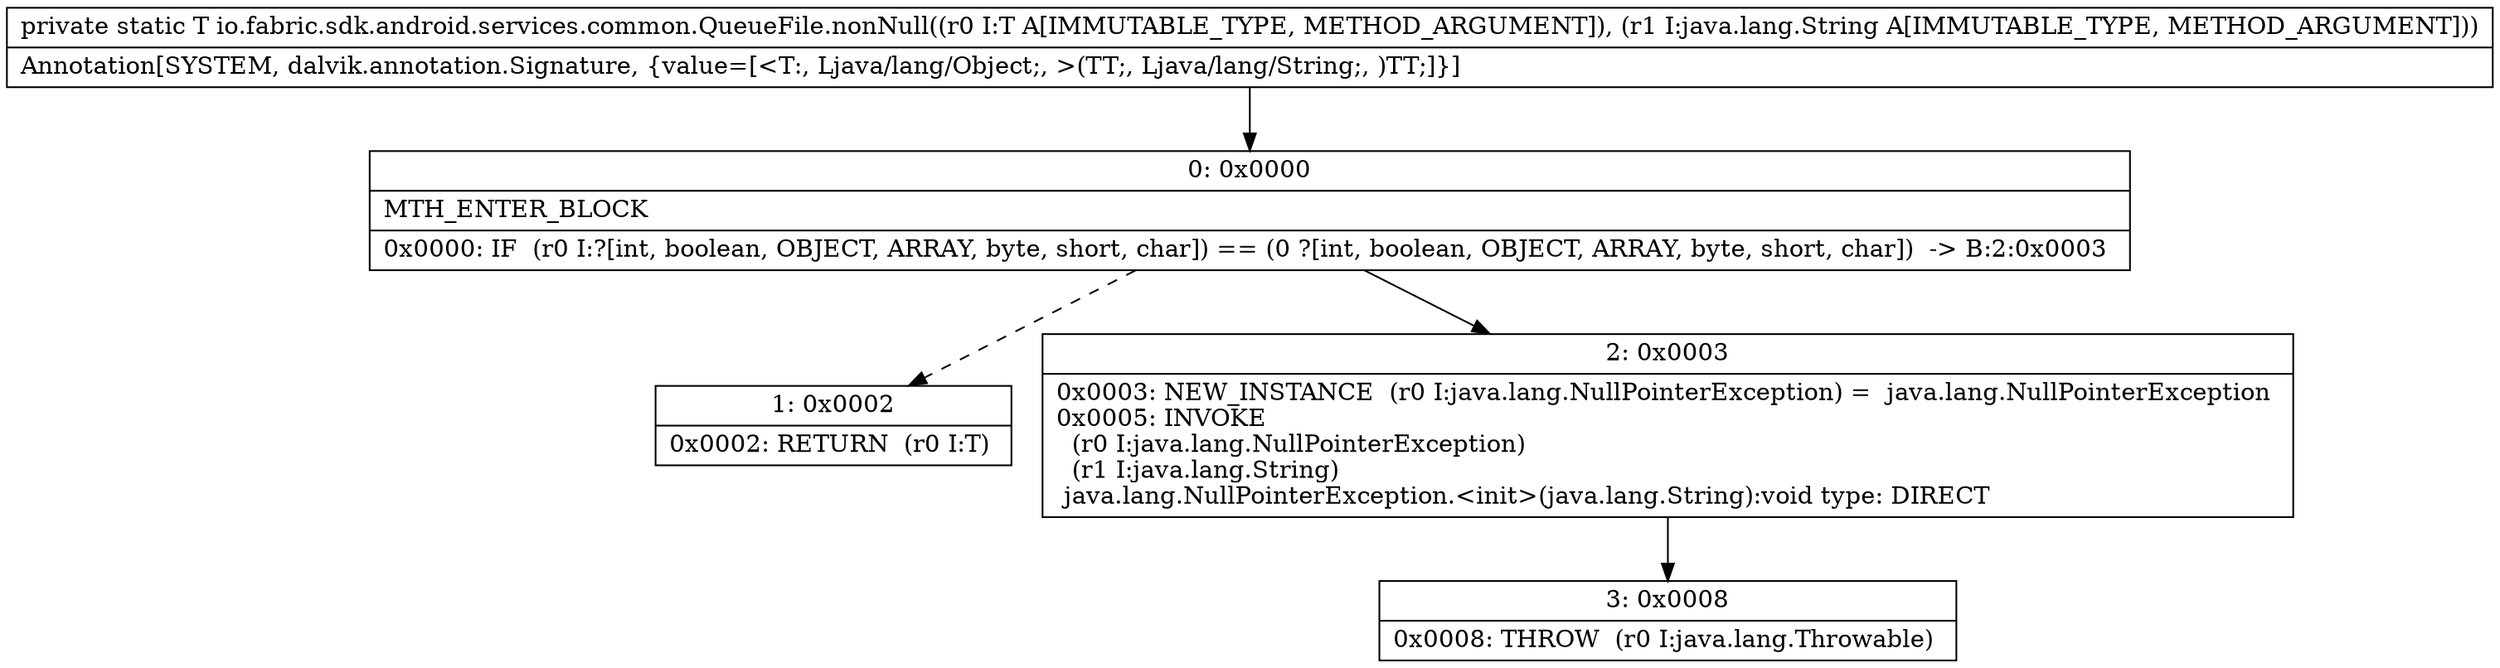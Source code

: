 digraph "CFG forio.fabric.sdk.android.services.common.QueueFile.nonNull(Ljava\/lang\/Object;Ljava\/lang\/String;)Ljava\/lang\/Object;" {
Node_0 [shape=record,label="{0\:\ 0x0000|MTH_ENTER_BLOCK\l|0x0000: IF  (r0 I:?[int, boolean, OBJECT, ARRAY, byte, short, char]) == (0 ?[int, boolean, OBJECT, ARRAY, byte, short, char])  \-\> B:2:0x0003 \l}"];
Node_1 [shape=record,label="{1\:\ 0x0002|0x0002: RETURN  (r0 I:T) \l}"];
Node_2 [shape=record,label="{2\:\ 0x0003|0x0003: NEW_INSTANCE  (r0 I:java.lang.NullPointerException) =  java.lang.NullPointerException \l0x0005: INVOKE  \l  (r0 I:java.lang.NullPointerException)\l  (r1 I:java.lang.String)\l java.lang.NullPointerException.\<init\>(java.lang.String):void type: DIRECT \l}"];
Node_3 [shape=record,label="{3\:\ 0x0008|0x0008: THROW  (r0 I:java.lang.Throwable) \l}"];
MethodNode[shape=record,label="{private static T io.fabric.sdk.android.services.common.QueueFile.nonNull((r0 I:T A[IMMUTABLE_TYPE, METHOD_ARGUMENT]), (r1 I:java.lang.String A[IMMUTABLE_TYPE, METHOD_ARGUMENT]))  | Annotation[SYSTEM, dalvik.annotation.Signature, \{value=[\<T:, Ljava\/lang\/Object;, \>(TT;, Ljava\/lang\/String;, )TT;]\}]\l}"];
MethodNode -> Node_0;
Node_0 -> Node_1[style=dashed];
Node_0 -> Node_2;
Node_2 -> Node_3;
}

